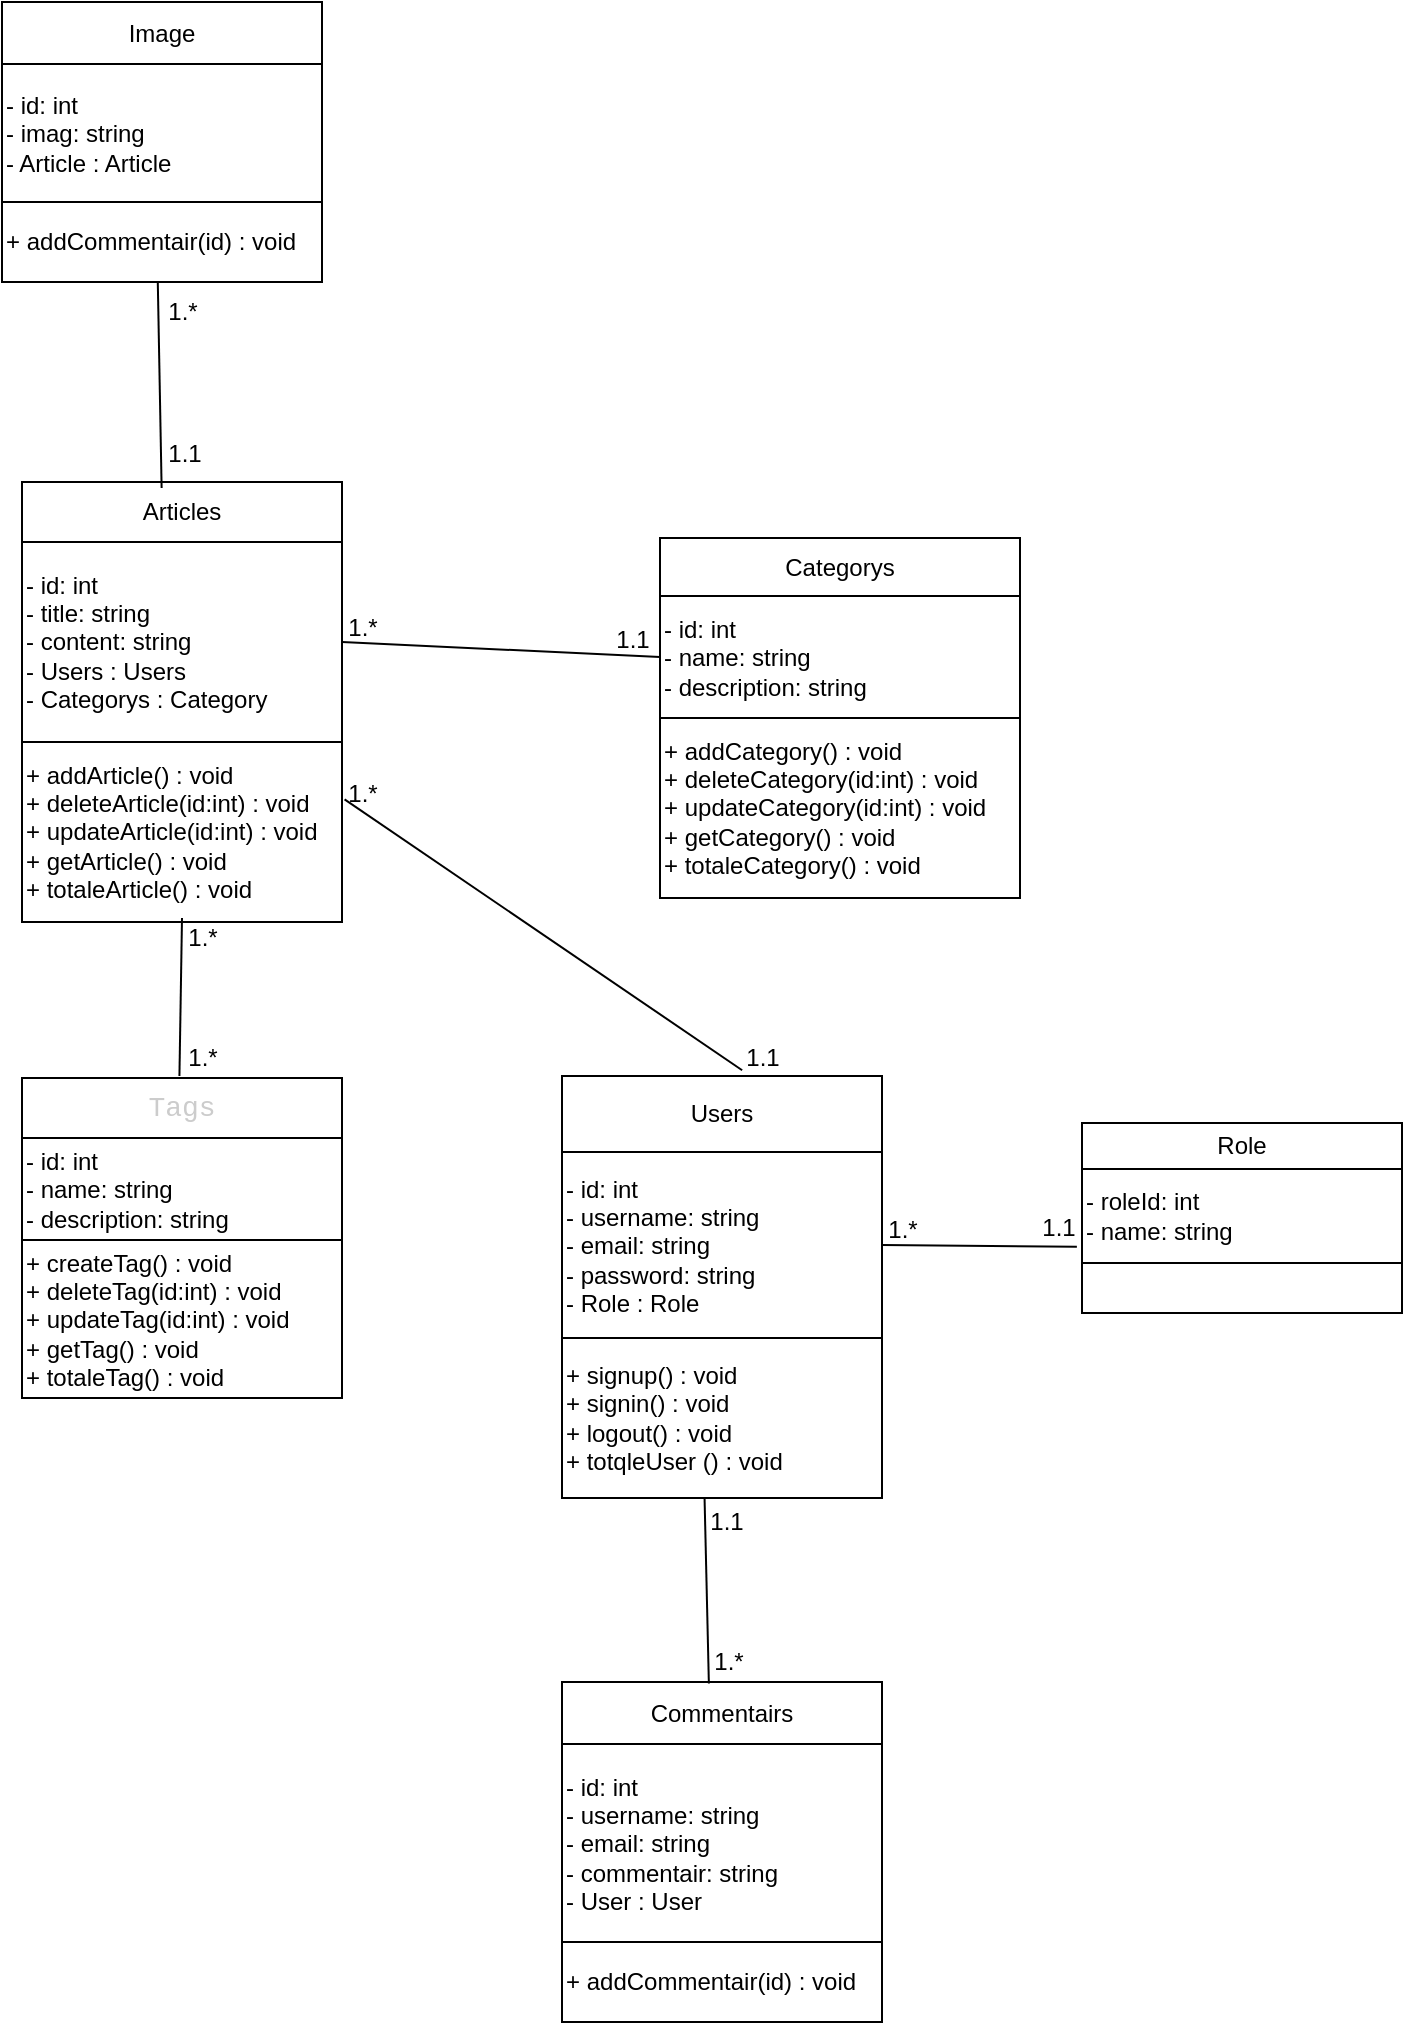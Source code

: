 <mxfile>
    <diagram id="ZzbQn7W3-mRiHGfWowW5" name="Page-1">
        <mxGraphModel dx="1350" dy="767" grid="1" gridSize="10" guides="1" tooltips="1" connect="1" arrows="1" fold="1" page="1" pageScale="1" pageWidth="850" pageHeight="1100" math="0" shadow="0">
            <root>
                <mxCell id="0"/>
                <mxCell id="1" parent="0"/>
                <mxCell id="106" value="" style="endArrow=none;html=1;entryX=0;entryY=0.5;entryDx=0;entryDy=0;exitX=1;exitY=0.5;exitDx=0;exitDy=0;" parent="1" source="110" target="117" edge="1">
                    <mxGeometry width="50" height="50" relative="1" as="geometry">
                        <mxPoint x="180" y="348" as="sourcePoint"/>
                        <mxPoint x="230" y="298" as="targetPoint"/>
                    </mxGeometry>
                </mxCell>
                <mxCell id="107" value="" style="shape=table;startSize=0;container=1;collapsible=0;childLayout=tableLayout;" parent="1" vertex="1">
                    <mxGeometry x="70" y="250" width="160" height="220" as="geometry"/>
                </mxCell>
                <mxCell id="108" value="" style="shape=tableRow;horizontal=0;startSize=0;swimlaneHead=0;swimlaneBody=0;top=0;left=0;bottom=0;right=0;collapsible=0;dropTarget=0;fillColor=none;points=[[0,0.5],[1,0.5]];portConstraint=eastwest;" parent="107" vertex="1">
                    <mxGeometry width="160" height="30" as="geometry"/>
                </mxCell>
                <mxCell id="109" value="Articles" style="shape=partialRectangle;html=1;whiteSpace=wrap;connectable=0;overflow=hidden;fillColor=none;top=0;left=0;bottom=0;right=0;pointerEvents=1;" parent="108" vertex="1">
                    <mxGeometry width="160" height="30" as="geometry">
                        <mxRectangle width="160" height="30" as="alternateBounds"/>
                    </mxGeometry>
                </mxCell>
                <mxCell id="110" value="" style="shape=tableRow;horizontal=0;startSize=0;swimlaneHead=0;swimlaneBody=0;top=0;left=0;bottom=0;right=0;collapsible=0;dropTarget=0;fillColor=none;points=[[0,0.5],[1,0.5]];portConstraint=eastwest;" parent="107" vertex="1">
                    <mxGeometry y="30" width="160" height="100" as="geometry"/>
                </mxCell>
                <mxCell id="111" value="- id: int&lt;br&gt;- title: string&lt;br&gt;- content: string&lt;br&gt;- Users : Users&lt;br&gt;- Categorys : Category" style="shape=partialRectangle;html=1;whiteSpace=wrap;connectable=0;overflow=hidden;fillColor=none;top=0;left=0;bottom=0;right=0;pointerEvents=1;align=left;" parent="110" vertex="1">
                    <mxGeometry width="160" height="100" as="geometry">
                        <mxRectangle width="160" height="100" as="alternateBounds"/>
                    </mxGeometry>
                </mxCell>
                <mxCell id="112" value="" style="shape=tableRow;horizontal=0;startSize=0;swimlaneHead=0;swimlaneBody=0;top=0;left=0;bottom=0;right=0;collapsible=0;dropTarget=0;fillColor=none;points=[[0,0.5],[1,0.5]];portConstraint=eastwest;" parent="107" vertex="1">
                    <mxGeometry y="130" width="160" height="90" as="geometry"/>
                </mxCell>
                <mxCell id="113" value="&lt;span style=&quot;&quot;&gt;+ addArticle&lt;/span&gt;&lt;span style=&quot;&quot;&gt;() : void&lt;/span&gt;&lt;br style=&quot;&quot;&gt;&lt;span style=&quot;&quot;&gt;+ deleteArticle&lt;/span&gt;&lt;span style=&quot;&quot;&gt;(id:int) : void&lt;/span&gt;&lt;br style=&quot;&quot;&gt;&lt;span style=&quot;&quot;&gt;+ updateArticle&lt;/span&gt;&lt;span style=&quot;&quot;&gt;(id:int) : void&lt;/span&gt;&lt;br style=&quot;&quot;&gt;&lt;span style=&quot;&quot;&gt;+ getArticle&lt;/span&gt;&lt;span style=&quot;&quot;&gt;() : void&lt;br&gt;+ totaleArticle() : void&lt;br&gt;&lt;/span&gt;" style="shape=partialRectangle;html=1;whiteSpace=wrap;connectable=0;overflow=hidden;fillColor=none;top=0;left=0;bottom=0;right=0;pointerEvents=1;align=left;" parent="112" vertex="1">
                    <mxGeometry width="160" height="90" as="geometry">
                        <mxRectangle width="160" height="90" as="alternateBounds"/>
                    </mxGeometry>
                </mxCell>
                <mxCell id="114" value="" style="shape=table;startSize=0;container=1;collapsible=0;childLayout=tableLayout;" parent="1" vertex="1">
                    <mxGeometry x="389" y="278" width="180" height="180" as="geometry"/>
                </mxCell>
                <mxCell id="115" value="" style="shape=tableRow;horizontal=0;startSize=0;swimlaneHead=0;swimlaneBody=0;top=0;left=0;bottom=0;right=0;collapsible=0;dropTarget=0;fillColor=none;points=[[0,0.5],[1,0.5]];portConstraint=eastwest;" parent="114" vertex="1">
                    <mxGeometry width="180" height="29" as="geometry"/>
                </mxCell>
                <mxCell id="116" value="Categorys" style="shape=partialRectangle;html=1;whiteSpace=wrap;connectable=0;overflow=hidden;fillColor=none;top=0;left=0;bottom=0;right=0;pointerEvents=1;" parent="115" vertex="1">
                    <mxGeometry width="180" height="29" as="geometry">
                        <mxRectangle width="180" height="29" as="alternateBounds"/>
                    </mxGeometry>
                </mxCell>
                <mxCell id="117" value="" style="shape=tableRow;horizontal=0;startSize=0;swimlaneHead=0;swimlaneBody=0;top=0;left=0;bottom=0;right=0;collapsible=0;dropTarget=0;fillColor=none;points=[[0,0.5],[1,0.5]];portConstraint=eastwest;" parent="114" vertex="1">
                    <mxGeometry y="29" width="180" height="61" as="geometry"/>
                </mxCell>
                <mxCell id="118" value="&lt;div&gt;- id: int&lt;/div&gt;&lt;div&gt;&lt;span style=&quot;background-color: initial;&quot;&gt;- name: string&amp;nbsp; &amp;nbsp; &amp;nbsp; &amp;nbsp;&lt;/span&gt;&lt;/div&gt;&lt;div&gt;&lt;span style=&quot;background-color: initial;&quot;&gt;- description: string&lt;/span&gt;&lt;/div&gt;" style="shape=partialRectangle;html=1;whiteSpace=wrap;connectable=0;overflow=hidden;fillColor=none;top=0;left=0;bottom=0;right=0;pointerEvents=1;align=left;" parent="117" vertex="1">
                    <mxGeometry width="180" height="61" as="geometry">
                        <mxRectangle width="180" height="61" as="alternateBounds"/>
                    </mxGeometry>
                </mxCell>
                <mxCell id="119" value="" style="shape=tableRow;horizontal=0;startSize=0;swimlaneHead=0;swimlaneBody=0;top=0;left=0;bottom=0;right=0;collapsible=0;dropTarget=0;fillColor=none;points=[[0,0.5],[1,0.5]];portConstraint=eastwest;" parent="114" vertex="1">
                    <mxGeometry y="90" width="180" height="90" as="geometry"/>
                </mxCell>
                <mxCell id="120" value="+ addCategory() : void&lt;br&gt;+ deleteCategory(id:int) : void&lt;br&gt;+ updateCategory(id:int) : void&lt;br&gt;+ getCategory() : void&lt;br&gt;+ totaleCategory() : void" style="shape=partialRectangle;html=1;whiteSpace=wrap;connectable=0;overflow=hidden;fillColor=none;top=0;left=0;bottom=0;right=0;pointerEvents=1;align=left;" parent="119" vertex="1">
                    <mxGeometry width="180" height="90" as="geometry">
                        <mxRectangle width="180" height="90" as="alternateBounds"/>
                    </mxGeometry>
                </mxCell>
                <mxCell id="121" value="" style="shape=table;startSize=0;container=1;collapsible=0;childLayout=tableLayout;" parent="1" vertex="1">
                    <mxGeometry x="70" y="548" width="160" height="160" as="geometry"/>
                </mxCell>
                <mxCell id="122" value="" style="shape=tableRow;horizontal=0;startSize=0;swimlaneHead=0;swimlaneBody=0;top=0;left=0;bottom=0;right=0;collapsible=0;dropTarget=0;fillColor=none;points=[[0,0.5],[1,0.5]];portConstraint=eastwest;" parent="121" vertex="1">
                    <mxGeometry width="160" height="30" as="geometry"/>
                </mxCell>
                <mxCell id="123" value="&lt;font face=&quot;Consolas, Courier New, monospace&quot; color=&quot;#cccccc&quot;&gt;&lt;span style=&quot;font-size: 14px;&quot;&gt;Tags&lt;/span&gt;&lt;/font&gt;" style="shape=partialRectangle;html=1;whiteSpace=wrap;connectable=0;overflow=hidden;fillColor=none;top=0;left=0;bottom=0;right=0;pointerEvents=1;" parent="122" vertex="1">
                    <mxGeometry width="160" height="30" as="geometry">
                        <mxRectangle width="160" height="30" as="alternateBounds"/>
                    </mxGeometry>
                </mxCell>
                <mxCell id="124" value="" style="shape=tableRow;horizontal=0;startSize=0;swimlaneHead=0;swimlaneBody=0;top=0;left=0;bottom=0;right=0;collapsible=0;dropTarget=0;fillColor=none;points=[[0,0.5],[1,0.5]];portConstraint=eastwest;" parent="121" vertex="1">
                    <mxGeometry y="30" width="160" height="51" as="geometry"/>
                </mxCell>
                <mxCell id="125" value="&lt;div&gt;- id: int&lt;/div&gt;&lt;div&gt;&lt;span style=&quot;background-color: initial;&quot;&gt;- name: string&amp;nbsp; &amp;nbsp; &amp;nbsp; &amp;nbsp;&lt;/span&gt;&lt;/div&gt;&lt;div&gt;- description: string&lt;/div&gt;" style="shape=partialRectangle;html=1;whiteSpace=wrap;connectable=0;overflow=hidden;fillColor=none;top=0;left=0;bottom=0;right=0;pointerEvents=1;align=left;" parent="124" vertex="1">
                    <mxGeometry width="160" height="51" as="geometry">
                        <mxRectangle width="160" height="51" as="alternateBounds"/>
                    </mxGeometry>
                </mxCell>
                <mxCell id="126" value="" style="shape=tableRow;horizontal=0;startSize=0;swimlaneHead=0;swimlaneBody=0;top=0;left=0;bottom=0;right=0;collapsible=0;dropTarget=0;fillColor=none;points=[[0,0.5],[1,0.5]];portConstraint=eastwest;" parent="121" vertex="1">
                    <mxGeometry y="81" width="160" height="79" as="geometry"/>
                </mxCell>
                <mxCell id="127" value="+ create&lt;span style=&quot;text-align: center;&quot;&gt;Tag&lt;/span&gt;() : void&lt;br&gt;+ delete&lt;span style=&quot;text-align: center;&quot;&gt;Tag&lt;/span&gt;(id:int) : void&lt;br&gt;+ update&lt;span style=&quot;text-align: center;&quot;&gt;Tag&lt;/span&gt;(id:int) : void&lt;br&gt;+ get&lt;span style=&quot;text-align: center;&quot;&gt;Tag&lt;/span&gt;() : void&lt;br&gt;+ totaleTag() : void" style="shape=partialRectangle;html=1;whiteSpace=wrap;connectable=0;overflow=hidden;fillColor=none;top=0;left=0;bottom=0;right=0;pointerEvents=1;align=left;" parent="126" vertex="1">
                    <mxGeometry width="160" height="79" as="geometry">
                        <mxRectangle width="160" height="79" as="alternateBounds"/>
                    </mxGeometry>
                </mxCell>
                <mxCell id="128" value="" style="shape=table;startSize=0;container=1;collapsible=0;childLayout=tableLayout;" parent="1" vertex="1">
                    <mxGeometry x="340" y="547" width="160" height="211" as="geometry"/>
                </mxCell>
                <mxCell id="129" value="" style="shape=tableRow;horizontal=0;startSize=0;swimlaneHead=0;swimlaneBody=0;top=0;left=0;bottom=0;right=0;collapsible=0;dropTarget=0;fillColor=none;points=[[0,0.5],[1,0.5]];portConstraint=eastwest;" parent="128" vertex="1">
                    <mxGeometry width="160" height="38" as="geometry"/>
                </mxCell>
                <mxCell id="130" value="Users" style="shape=partialRectangle;html=1;whiteSpace=wrap;connectable=0;overflow=hidden;fillColor=none;top=0;left=0;bottom=0;right=0;pointerEvents=1;" parent="129" vertex="1">
                    <mxGeometry width="160" height="38" as="geometry">
                        <mxRectangle width="160" height="38" as="alternateBounds"/>
                    </mxGeometry>
                </mxCell>
                <mxCell id="131" value="" style="shape=tableRow;horizontal=0;startSize=0;swimlaneHead=0;swimlaneBody=0;top=0;left=0;bottom=0;right=0;collapsible=0;dropTarget=0;fillColor=none;points=[[0,0.5],[1,0.5]];portConstraint=eastwest;" parent="128" vertex="1">
                    <mxGeometry y="38" width="160" height="93" as="geometry"/>
                </mxCell>
                <mxCell id="132" value="- id: int&lt;br&gt;- username: string&lt;br&gt;- email: string&lt;br&gt;- password: string&lt;br&gt;- Role : Role" style="shape=partialRectangle;html=1;whiteSpace=wrap;connectable=0;overflow=hidden;fillColor=none;top=0;left=0;bottom=0;right=0;pointerEvents=1;align=left;" parent="131" vertex="1">
                    <mxGeometry width="160" height="93" as="geometry">
                        <mxRectangle width="160" height="93" as="alternateBounds"/>
                    </mxGeometry>
                </mxCell>
                <mxCell id="133" value="" style="shape=tableRow;horizontal=0;startSize=0;swimlaneHead=0;swimlaneBody=0;top=0;left=0;bottom=0;right=0;collapsible=0;dropTarget=0;fillColor=none;points=[[0,0.5],[1,0.5]];portConstraint=eastwest;" parent="128" vertex="1">
                    <mxGeometry y="131" width="160" height="80" as="geometry"/>
                </mxCell>
                <mxCell id="134" value="&lt;span style=&quot;&quot;&gt;+ signup&lt;/span&gt;&lt;span style=&quot;&quot;&gt;() : void&lt;/span&gt;&lt;br style=&quot;&quot;&gt;&lt;span style=&quot;&quot;&gt;+ signin&lt;/span&gt;&lt;span style=&quot;&quot;&gt;() : void&lt;br&gt;+ logout() : void&lt;br&gt;&lt;/span&gt;+ totqleUser () : void&lt;span style=&quot;&quot;&gt;&lt;br&gt;&lt;/span&gt;" style="shape=partialRectangle;html=1;whiteSpace=wrap;connectable=0;overflow=hidden;fillColor=none;top=0;left=0;bottom=0;right=0;pointerEvents=1;align=left;" parent="133" vertex="1">
                    <mxGeometry width="160" height="80" as="geometry">
                        <mxRectangle width="160" height="80" as="alternateBounds"/>
                    </mxGeometry>
                </mxCell>
                <mxCell id="135" value="" style="endArrow=none;html=1;exitX=0.492;exitY=-0.034;exitDx=0;exitDy=0;exitPerimeter=0;" parent="1" source="122" edge="1">
                    <mxGeometry width="50" height="50" relative="1" as="geometry">
                        <mxPoint x="100" y="518" as="sourcePoint"/>
                        <mxPoint x="150" y="468" as="targetPoint"/>
                    </mxGeometry>
                </mxCell>
                <mxCell id="136" value="" style="endArrow=none;html=1;exitX=0.563;exitY=-0.076;exitDx=0;exitDy=0;exitPerimeter=0;entryX=1.008;entryY=0.319;entryDx=0;entryDy=0;entryPerimeter=0;" parent="1" source="129" target="112" edge="1">
                    <mxGeometry width="50" height="50" relative="1" as="geometry">
                        <mxPoint x="420" y="498" as="sourcePoint"/>
                        <mxPoint x="470" y="468" as="targetPoint"/>
                        <Array as="points"/>
                    </mxGeometry>
                </mxCell>
                <mxCell id="137" value="1.*" style="text;html=1;align=center;verticalAlign=middle;resizable=0;points=[];autosize=1;strokeColor=none;fillColor=none;" parent="1" vertex="1">
                    <mxGeometry x="220" y="308" width="40" height="30" as="geometry"/>
                </mxCell>
                <mxCell id="138" value="1.1" style="text;html=1;align=center;verticalAlign=middle;resizable=0;points=[];autosize=1;strokeColor=none;fillColor=none;" parent="1" vertex="1">
                    <mxGeometry x="355" y="314" width="40" height="30" as="geometry"/>
                </mxCell>
                <mxCell id="139" value="1.*" style="text;html=1;align=center;verticalAlign=middle;resizable=0;points=[];autosize=1;strokeColor=none;fillColor=none;" parent="1" vertex="1">
                    <mxGeometry x="140" y="463" width="40" height="30" as="geometry"/>
                </mxCell>
                <mxCell id="140" value="1.*" style="text;html=1;align=center;verticalAlign=middle;resizable=0;points=[];autosize=1;strokeColor=none;fillColor=none;" parent="1" vertex="1">
                    <mxGeometry x="140" y="523" width="40" height="30" as="geometry"/>
                </mxCell>
                <mxCell id="141" value="1.1" style="text;html=1;align=center;verticalAlign=middle;resizable=0;points=[];autosize=1;strokeColor=none;fillColor=none;" parent="1" vertex="1">
                    <mxGeometry x="420" y="523" width="40" height="30" as="geometry"/>
                </mxCell>
                <mxCell id="142" value="1.*" style="text;html=1;align=center;verticalAlign=middle;resizable=0;points=[];autosize=1;strokeColor=none;fillColor=none;" parent="1" vertex="1">
                    <mxGeometry x="220" y="391" width="40" height="30" as="geometry"/>
                </mxCell>
                <mxCell id="143" value="" style="shape=table;startSize=0;container=1;collapsible=0;childLayout=tableLayout;" parent="1" vertex="1">
                    <mxGeometry x="600" y="570.5" width="160" height="95" as="geometry"/>
                </mxCell>
                <mxCell id="144" value="" style="shape=tableRow;horizontal=0;startSize=0;swimlaneHead=0;swimlaneBody=0;top=0;left=0;bottom=0;right=0;collapsible=0;dropTarget=0;fillColor=none;points=[[0,0.5],[1,0.5]];portConstraint=eastwest;" parent="143" vertex="1">
                    <mxGeometry width="160" height="23" as="geometry"/>
                </mxCell>
                <mxCell id="145" value="Role" style="shape=partialRectangle;html=1;whiteSpace=wrap;connectable=0;overflow=hidden;fillColor=none;top=0;left=0;bottom=0;right=0;pointerEvents=1;" parent="144" vertex="1">
                    <mxGeometry width="160" height="23" as="geometry">
                        <mxRectangle width="160" height="23" as="alternateBounds"/>
                    </mxGeometry>
                </mxCell>
                <mxCell id="146" value="" style="shape=tableRow;horizontal=0;startSize=0;swimlaneHead=0;swimlaneBody=0;top=0;left=0;bottom=0;right=0;collapsible=0;dropTarget=0;fillColor=none;points=[[0,0.5],[1,0.5]];portConstraint=eastwest;" parent="143" vertex="1">
                    <mxGeometry y="23" width="160" height="47" as="geometry"/>
                </mxCell>
                <mxCell id="147" value="&lt;div&gt;- roleId: int&lt;/div&gt;&lt;div&gt;&lt;span style=&quot;background-color: initial;&quot;&gt;- name: string&amp;nbsp; &amp;nbsp; &amp;nbsp; &amp;nbsp;&lt;/span&gt;&lt;/div&gt;" style="shape=partialRectangle;html=1;whiteSpace=wrap;connectable=0;overflow=hidden;fillColor=none;top=0;left=0;bottom=0;right=0;pointerEvents=1;align=left;" parent="146" vertex="1">
                    <mxGeometry width="160" height="47" as="geometry">
                        <mxRectangle width="160" height="47" as="alternateBounds"/>
                    </mxGeometry>
                </mxCell>
                <mxCell id="148" value="" style="shape=tableRow;horizontal=0;startSize=0;swimlaneHead=0;swimlaneBody=0;top=0;left=0;bottom=0;right=0;collapsible=0;dropTarget=0;fillColor=none;points=[[0,0.5],[1,0.5]];portConstraint=eastwest;" parent="143" vertex="1">
                    <mxGeometry y="70" width="160" height="25" as="geometry"/>
                </mxCell>
                <mxCell id="149" value="" style="shape=partialRectangle;html=1;whiteSpace=wrap;connectable=0;overflow=hidden;fillColor=none;top=0;left=0;bottom=0;right=0;pointerEvents=1;align=left;" parent="148" vertex="1">
                    <mxGeometry width="160" height="25" as="geometry">
                        <mxRectangle width="160" height="25" as="alternateBounds"/>
                    </mxGeometry>
                </mxCell>
                <mxCell id="150" value="" style="endArrow=none;html=1;entryX=-0.016;entryY=0.827;entryDx=0;entryDy=0;entryPerimeter=0;exitX=1;exitY=0.5;exitDx=0;exitDy=0;" parent="1" source="131" target="146" edge="1">
                    <mxGeometry width="50" height="50" relative="1" as="geometry">
                        <mxPoint x="490" y="688" as="sourcePoint"/>
                        <mxPoint x="540" y="638" as="targetPoint"/>
                    </mxGeometry>
                </mxCell>
                <mxCell id="151" value="1.*" style="text;html=1;align=center;verticalAlign=middle;resizable=0;points=[];autosize=1;strokeColor=none;fillColor=none;" parent="1" vertex="1">
                    <mxGeometry x="490" y="609" width="40" height="30" as="geometry"/>
                </mxCell>
                <mxCell id="152" value="1.1" style="text;html=1;align=center;verticalAlign=middle;resizable=0;points=[];autosize=1;strokeColor=none;fillColor=none;" parent="1" vertex="1">
                    <mxGeometry x="568" y="608" width="40" height="30" as="geometry"/>
                </mxCell>
                <mxCell id="153" value="" style="shape=table;startSize=0;container=1;collapsible=0;childLayout=tableLayout;" parent="1" vertex="1">
                    <mxGeometry x="340" y="850" width="160" height="170" as="geometry"/>
                </mxCell>
                <mxCell id="154" value="" style="shape=tableRow;horizontal=0;startSize=0;swimlaneHead=0;swimlaneBody=0;top=0;left=0;bottom=0;right=0;collapsible=0;dropTarget=0;fillColor=none;points=[[0,0.5],[1,0.5]];portConstraint=eastwest;" parent="153" vertex="1">
                    <mxGeometry width="160" height="31" as="geometry"/>
                </mxCell>
                <mxCell id="155" value="Commentairs" style="shape=partialRectangle;html=1;whiteSpace=wrap;connectable=0;overflow=hidden;fillColor=none;top=0;left=0;bottom=0;right=0;pointerEvents=1;" parent="154" vertex="1">
                    <mxGeometry width="160" height="31" as="geometry">
                        <mxRectangle width="160" height="31" as="alternateBounds"/>
                    </mxGeometry>
                </mxCell>
                <mxCell id="156" value="" style="shape=tableRow;horizontal=0;startSize=0;swimlaneHead=0;swimlaneBody=0;top=0;left=0;bottom=0;right=0;collapsible=0;dropTarget=0;fillColor=none;points=[[0,0.5],[1,0.5]];portConstraint=eastwest;" parent="153" vertex="1">
                    <mxGeometry y="31" width="160" height="99" as="geometry"/>
                </mxCell>
                <mxCell id="157" value="- id: int&lt;br&gt;- username: string&lt;br&gt;- email: string&lt;br&gt;- commentair: string&lt;br&gt;- User : User" style="shape=partialRectangle;html=1;whiteSpace=wrap;connectable=0;overflow=hidden;fillColor=none;top=0;left=0;bottom=0;right=0;pointerEvents=1;align=left;" parent="156" vertex="1">
                    <mxGeometry width="160" height="99" as="geometry">
                        <mxRectangle width="160" height="99" as="alternateBounds"/>
                    </mxGeometry>
                </mxCell>
                <mxCell id="158" value="" style="shape=tableRow;horizontal=0;startSize=0;swimlaneHead=0;swimlaneBody=0;top=0;left=0;bottom=0;right=0;collapsible=0;dropTarget=0;fillColor=none;points=[[0,0.5],[1,0.5]];portConstraint=eastwest;" parent="153" vertex="1">
                    <mxGeometry y="130" width="160" height="40" as="geometry"/>
                </mxCell>
                <mxCell id="159" value="&lt;span style=&quot;&quot;&gt;+ addCommentair&lt;/span&gt;&lt;span style=&quot;&quot;&gt;(id) : void&lt;/span&gt;&lt;span style=&quot;&quot;&gt;&lt;br&gt;&lt;/span&gt;" style="shape=partialRectangle;html=1;whiteSpace=wrap;connectable=0;overflow=hidden;fillColor=none;top=0;left=0;bottom=0;right=0;pointerEvents=1;align=left;" parent="158" vertex="1">
                    <mxGeometry width="160" height="40" as="geometry">
                        <mxRectangle width="160" height="40" as="alternateBounds"/>
                    </mxGeometry>
                </mxCell>
                <mxCell id="160" value="" style="endArrow=none;html=1;exitX=0.459;exitY=0.023;exitDx=0;exitDy=0;exitPerimeter=0;" parent="1" source="154" edge="1">
                    <mxGeometry width="50" height="50" relative="1" as="geometry">
                        <mxPoint x="410" y="836.98" as="sourcePoint"/>
                        <mxPoint x="411.28" y="758" as="targetPoint"/>
                    </mxGeometry>
                </mxCell>
                <mxCell id="161" value="1.1" style="text;html=1;align=center;verticalAlign=middle;resizable=0;points=[];autosize=1;strokeColor=none;fillColor=none;" parent="1" vertex="1">
                    <mxGeometry x="402" y="755" width="40" height="30" as="geometry"/>
                </mxCell>
                <mxCell id="162" value="1.*" style="text;html=1;align=center;verticalAlign=middle;resizable=0;points=[];autosize=1;strokeColor=none;fillColor=none;" parent="1" vertex="1">
                    <mxGeometry x="403" y="825" width="40" height="30" as="geometry"/>
                </mxCell>
                <mxCell id="164" value="" style="shape=table;startSize=0;container=1;collapsible=0;childLayout=tableLayout;" vertex="1" parent="1">
                    <mxGeometry x="60" y="10" width="160" height="140" as="geometry"/>
                </mxCell>
                <mxCell id="165" value="" style="shape=tableRow;horizontal=0;startSize=0;swimlaneHead=0;swimlaneBody=0;top=0;left=0;bottom=0;right=0;collapsible=0;dropTarget=0;fillColor=none;points=[[0,0.5],[1,0.5]];portConstraint=eastwest;" vertex="1" parent="164">
                    <mxGeometry width="160" height="31" as="geometry"/>
                </mxCell>
                <mxCell id="166" value="Image" style="shape=partialRectangle;html=1;whiteSpace=wrap;connectable=0;overflow=hidden;fillColor=none;top=0;left=0;bottom=0;right=0;pointerEvents=1;" vertex="1" parent="165">
                    <mxGeometry width="160" height="31" as="geometry">
                        <mxRectangle width="160" height="31" as="alternateBounds"/>
                    </mxGeometry>
                </mxCell>
                <mxCell id="167" value="" style="shape=tableRow;horizontal=0;startSize=0;swimlaneHead=0;swimlaneBody=0;top=0;left=0;bottom=0;right=0;collapsible=0;dropTarget=0;fillColor=none;points=[[0,0.5],[1,0.5]];portConstraint=eastwest;" vertex="1" parent="164">
                    <mxGeometry y="31" width="160" height="69" as="geometry"/>
                </mxCell>
                <mxCell id="168" value="- id: int&lt;br&gt;- imag: string&lt;br&gt;- Article : Article" style="shape=partialRectangle;html=1;whiteSpace=wrap;connectable=0;overflow=hidden;fillColor=none;top=0;left=0;bottom=0;right=0;pointerEvents=1;align=left;" vertex="1" parent="167">
                    <mxGeometry width="160" height="69" as="geometry">
                        <mxRectangle width="160" height="69" as="alternateBounds"/>
                    </mxGeometry>
                </mxCell>
                <mxCell id="169" value="" style="shape=tableRow;horizontal=0;startSize=0;swimlaneHead=0;swimlaneBody=0;top=0;left=0;bottom=0;right=0;collapsible=0;dropTarget=0;fillColor=none;points=[[0,0.5],[1,0.5]];portConstraint=eastwest;" vertex="1" parent="164">
                    <mxGeometry y="100" width="160" height="40" as="geometry"/>
                </mxCell>
                <mxCell id="170" value="&lt;span style=&quot;&quot;&gt;+ addCommentair&lt;/span&gt;&lt;span style=&quot;&quot;&gt;(id) : void&lt;/span&gt;&lt;span style=&quot;&quot;&gt;&lt;br&gt;&lt;/span&gt;" style="shape=partialRectangle;html=1;whiteSpace=wrap;connectable=0;overflow=hidden;fillColor=none;top=0;left=0;bottom=0;right=0;pointerEvents=1;align=left;" vertex="1" parent="169">
                    <mxGeometry width="160" height="40" as="geometry">
                        <mxRectangle width="160" height="40" as="alternateBounds"/>
                    </mxGeometry>
                </mxCell>
                <mxCell id="171" value="" style="endArrow=none;html=1;exitX=0.233;exitY=1.066;exitDx=0;exitDy=0;exitPerimeter=0;entryX=0.21;entryY=0.008;entryDx=0;entryDy=0;entryPerimeter=0;" edge="1" parent="1" source="173" target="172">
                    <mxGeometry width="50" height="50" relative="1" as="geometry">
                        <mxPoint x="140.94" y="245.713" as="sourcePoint"/>
                        <mxPoint x="138.78" y="153" as="targetPoint"/>
                    </mxGeometry>
                </mxCell>
                <mxCell id="172" value="1.*" style="text;html=1;align=center;verticalAlign=middle;resizable=0;points=[];autosize=1;strokeColor=none;fillColor=none;" vertex="1" parent="1">
                    <mxGeometry x="129.5" y="150" width="40" height="30" as="geometry"/>
                </mxCell>
                <mxCell id="173" value="1.1" style="text;html=1;align=center;verticalAlign=middle;resizable=0;points=[];autosize=1;strokeColor=none;fillColor=none;" vertex="1" parent="1">
                    <mxGeometry x="130.5" y="221" width="40" height="30" as="geometry"/>
                </mxCell>
            </root>
        </mxGraphModel>
    </diagram>
</mxfile>